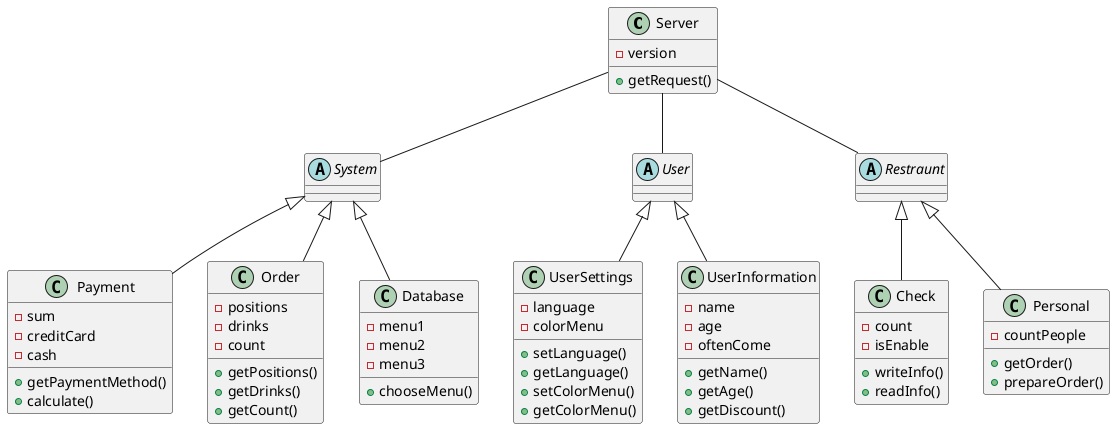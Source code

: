 @startuml Lab4_2

class Server {
    -version
    +getRequest()
}

class Check {
    -count 
    -isEnable
    +writeInfo()
    +readInfo()
}

abstract System {

}

class Payment {
    -sum
    -creditCard
    -cash 
    +getPaymentMethod()
    +calculate()
}

class Order {
    -positions
    -drinks
    -count 
    +getPositions()
    +getDrinks()
    +getCount()
}

class Database {
    -menu1
    -menu2
    -menu3
    +chooseMenu()
}

class Personal {
    -countPeople
    +getOrder()
    +prepareOrder()
}

abstract User {

}

abstract Restraunt {

}

class UserSettings {
    -language
    -colorMenu
    +setLanguage()
    +getLanguage()
    +setColorMenu()
    +getColorMenu()
}

class UserInformation {
    -name
    -age 
    -oftenCome
    +getName()
    +getAge()
    +getDiscount()
}

Server -- User
User <|-- UserSettings
User <|-- UserInformation
Server -- Restraunt
Restraunt <|-- Personal
Restraunt <|-- Check
Server -- System
System <|-- Database
System <|-- Order
System <|-- Payment


@enduml

' abstract        abstract
' class           class

' Class01 <|-- Class02
' Class03 *-- Class04
' Class05 o-- Class06
' Class09 -- Class10
' Class15 ..> Class16

' class Dummy {
'  -field1
'  +method2()
'  ~method1()
'  #field2
' }